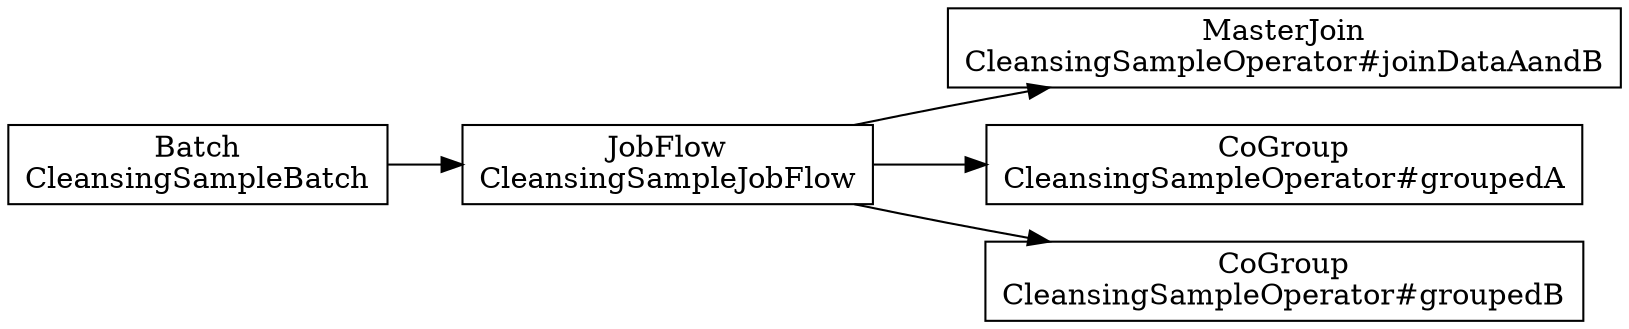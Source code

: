 digraph {
    rankdir = LR;
    "c63523e2-ce10-48e9-8b86-5f16483ec4b6" [shape=box, label="Batch\nCleansingSampleBatch"];
    "d93f3b97-1ada-465e-96d1-a7fd5d83d650" [shape=box, label="JobFlow\nCleansingSampleJobFlow"];
    "7f3b59b4-e1c9-40eb-8a6b-6e50db83293d" [shape=box, label="MasterJoin\nCleansingSampleOperator#joinDataAandB"];
    "d93f3b97-1ada-465e-96d1-a7fd5d83d650" -> "7f3b59b4-e1c9-40eb-8a6b-6e50db83293d";
    "3d154569-01a7-4cd1-a53c-00954ecec516" [shape=box, label="CoGroup\nCleansingSampleOperator#groupedA"];
    "d93f3b97-1ada-465e-96d1-a7fd5d83d650" -> "3d154569-01a7-4cd1-a53c-00954ecec516";
    "4f95176f-88ec-49c8-bc67-49d2639544b7" [shape=box, label="CoGroup\nCleansingSampleOperator#groupedB"];
    "d93f3b97-1ada-465e-96d1-a7fd5d83d650" -> "4f95176f-88ec-49c8-bc67-49d2639544b7";
    "c63523e2-ce10-48e9-8b86-5f16483ec4b6" -> "d93f3b97-1ada-465e-96d1-a7fd5d83d650";
}
